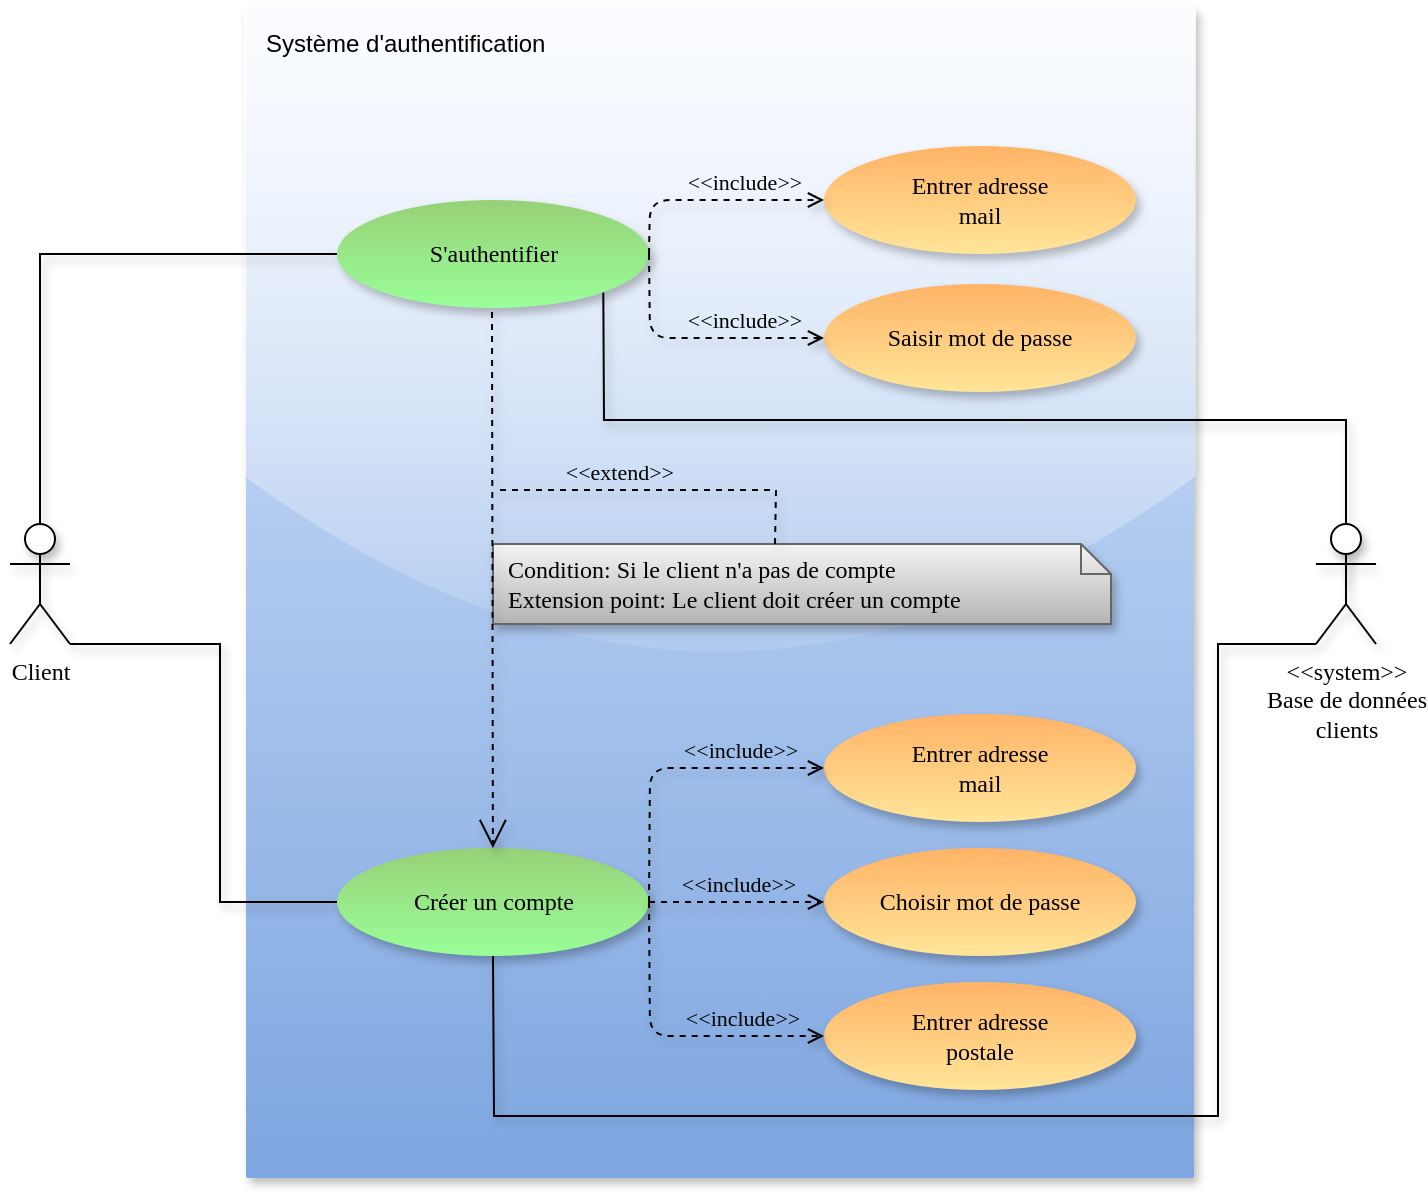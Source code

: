 <mxfile version="12.1.3" type="device" pages="1"><diagram id="nesC5a2nSdTbnS6XU3M4" name="Page-1"><mxGraphModel dx="1841" dy="545" grid="0" gridSize="10" guides="1" tooltips="1" connect="1" arrows="1" fold="1" page="0" pageScale="1" pageWidth="827" pageHeight="1169" math="0" shadow="0"><root><mxCell id="0"/><mxCell id="1" parent="0"/><mxCell id="ZeBJQP5Ula7Pz7etYBaZ-25" value="&lt;div&gt;Système d'authentification&lt;/div&gt;" style="points=[[0,0,0],[0.25,0,0],[0.5,0,0],[0.75,0,0],[1,0,0],[1,0.25,0],[1,0.5,0],[1,0.75,0],[1,1,0],[0.75,1,0],[0.5,1,0],[0.25,1,0],[0,1,0],[0,0.75,0],[0,0.5,0],[0,0.25,0]];rounded=1;absoluteArcSize=1;arcSize=2;html=1;strokeColor=none;gradientColor=#7ea6e0;shadow=1;dashed=0;fontSize=12;align=left;verticalAlign=top;spacing=10;spacingTop=-4;fillColor=#dae8fc;glass=1;" parent="1" vertex="1"><mxGeometry x="193" y="627" width="474" height="585" as="geometry"/></mxCell><mxCell id="ZeBJQP5Ula7Pz7etYBaZ-45" style="edgeStyle=none;rounded=0;orthogonalLoop=1;jettySize=auto;html=1;exitX=0.5;exitY=0;exitDx=0;exitDy=0;exitPerimeter=0;entryX=0;entryY=0.5;entryDx=0;entryDy=0;endArrow=none;endFill=0;fontFamily=Verdana;shadow=1;" parent="1" source="ZeBJQP5Ula7Pz7etYBaZ-26" target="ZeBJQP5Ula7Pz7etYBaZ-28" edge="1"><mxGeometry relative="1" as="geometry"><Array as="points"><mxPoint x="90" y="750"/></Array></mxGeometry></mxCell><mxCell id="ZeBJQP5Ula7Pz7etYBaZ-46" style="edgeStyle=none;rounded=0;orthogonalLoop=1;jettySize=auto;html=1;exitX=1;exitY=1;exitDx=0;exitDy=0;exitPerimeter=0;entryX=0;entryY=0.5;entryDx=0;entryDy=0;endArrow=none;endFill=0;fontFamily=Verdana;shadow=1;" parent="1" source="ZeBJQP5Ula7Pz7etYBaZ-26" target="ZeBJQP5Ula7Pz7etYBaZ-31" edge="1"><mxGeometry relative="1" as="geometry"><Array as="points"><mxPoint x="180" y="945"/><mxPoint x="180" y="1074"/></Array></mxGeometry></mxCell><mxCell id="ZeBJQP5Ula7Pz7etYBaZ-26" value="Client" style="shape=umlActor;verticalLabelPosition=bottom;labelBackgroundColor=none;verticalAlign=top;html=1;outlineConnect=0;rounded=1;shadow=1;glass=1;fontFamily=Verdana;" parent="1" vertex="1"><mxGeometry x="75" y="885" width="30" height="60" as="geometry"/></mxCell><mxCell id="ZeBJQP5Ula7Pz7etYBaZ-47" style="edgeStyle=none;rounded=0;orthogonalLoop=1;jettySize=auto;html=1;exitX=0.5;exitY=0.5;exitDx=0;exitDy=0;exitPerimeter=0;entryX=1;entryY=1;entryDx=0;entryDy=0;endArrow=none;endFill=0;fontFamily=Verdana;shadow=1;" parent="1" source="ZeBJQP5Ula7Pz7etYBaZ-27" target="ZeBJQP5Ula7Pz7etYBaZ-28" edge="1"><mxGeometry relative="1" as="geometry"><Array as="points"><mxPoint x="743" y="833"/><mxPoint x="372" y="833"/></Array></mxGeometry></mxCell><mxCell id="ZeBJQP5Ula7Pz7etYBaZ-48" style="edgeStyle=none;rounded=0;orthogonalLoop=1;jettySize=auto;html=1;exitX=0;exitY=1;exitDx=0;exitDy=0;exitPerimeter=0;entryX=0.5;entryY=1;entryDx=0;entryDy=0;endArrow=none;endFill=0;fontFamily=Verdana;shadow=1;" parent="1" source="ZeBJQP5Ula7Pz7etYBaZ-27" target="ZeBJQP5Ula7Pz7etYBaZ-31" edge="1"><mxGeometry relative="1" as="geometry"><Array as="points"><mxPoint x="679" y="945"/><mxPoint x="679" y="1181"/><mxPoint x="317" y="1181"/></Array></mxGeometry></mxCell><mxCell id="ZeBJQP5Ula7Pz7etYBaZ-27" value="&lt;div&gt;&amp;lt;&amp;lt;system&amp;gt;&amp;gt;&lt;/div&gt;&lt;div&gt;Base de données&lt;/div&gt;&lt;div&gt;clients&lt;br&gt;&lt;/div&gt;" style="shape=umlActor;verticalLabelPosition=bottom;labelBackgroundColor=none;verticalAlign=top;html=1;outlineConnect=0;rounded=1;shadow=1;glass=1;fontFamily=Verdana;" parent="1" vertex="1"><mxGeometry x="728" y="885" width="30" height="60" as="geometry"/></mxCell><mxCell id="ZeBJQP5Ula7Pz7etYBaZ-28" value="S'authentifier" style="ellipse;whiteSpace=wrap;html=1;rounded=1;shadow=1;glass=1;gradientColor=#99FF99;fillColor=#97D077;strokeColor=none;fontFamily=Verdana;" parent="1" vertex="1"><mxGeometry x="238.5" y="723" width="156" height="54" as="geometry"/></mxCell><mxCell id="ZeBJQP5Ula7Pz7etYBaZ-29" value="&lt;div&gt;Entrer adresse&lt;/div&gt;&lt;div&gt;mail&lt;br&gt;&lt;/div&gt;" style="ellipse;whiteSpace=wrap;html=1;rounded=1;shadow=1;glass=1;gradientColor=#FFE599;fillColor=#FFB366;strokeColor=none;fontFamily=Verdana;" parent="1" vertex="1"><mxGeometry x="482" y="696" width="156" height="54" as="geometry"/></mxCell><mxCell id="ZeBJQP5Ula7Pz7etYBaZ-30" value="Saisir mot de passe" style="ellipse;whiteSpace=wrap;html=1;rounded=1;shadow=1;glass=1;gradientColor=#FFE599;fillColor=#FFB366;strokeColor=none;fontFamily=Verdana;" parent="1" vertex="1"><mxGeometry x="482" y="765" width="156" height="54" as="geometry"/></mxCell><mxCell id="ZeBJQP5Ula7Pz7etYBaZ-31" value="Créer un compte" style="ellipse;whiteSpace=wrap;html=1;rounded=1;shadow=1;glass=1;gradientColor=#99FF99;fillColor=#97D077;strokeColor=none;fontFamily=Verdana;" parent="1" vertex="1"><mxGeometry x="238.5" y="1047" width="156" height="54" as="geometry"/></mxCell><mxCell id="ZeBJQP5Ula7Pz7etYBaZ-35" value="Condition: Si le client n'a pas de compte&#xA;Extension point: Le client doit créer un compte" style="shape=note;size=15;spacingLeft=5;align=left;whiteSpace=wrap;rounded=1;shadow=1;glass=1;labelBackgroundColor=none;fillColor=#f5f5f5;gradientColor=#b3b3b3;fontFamily=Verdana;strokeColor=#666666;" parent="1" vertex="1"><mxGeometry x="316.5" y="895" width="309" height="40" as="geometry"/></mxCell><mxCell id="ZeBJQP5Ula7Pz7etYBaZ-36" value="&amp;lt;&amp;lt;extend&amp;gt;&amp;gt;" style="align=right;html=1;verticalAlign=bottom;rounded=0;labelBackgroundColor=none;endArrow=open;endSize=12;dashed=1;fontFamily=Verdana;shadow=1;" parent="1" target="ZeBJQP5Ula7Pz7etYBaZ-31" edge="1"><mxGeometry x="-0.335" y="92" relative="1" as="geometry"><mxPoint x="638" y="1231" as="targetPoint"/><mxPoint x="316" y="779" as="sourcePoint"/><mxPoint as="offset"/></mxGeometry></mxCell><mxCell id="ZeBJQP5Ula7Pz7etYBaZ-37" value="" style="edgeStyle=none;html=1;endArrow=none;rounded=0;labelBackgroundColor=none;dashed=1;exitX=0;exitY=0;fontFamily=Verdana;exitDx=141;exitDy=0;exitPerimeter=0;shadow=1;" parent="1" source="ZeBJQP5Ula7Pz7etYBaZ-35" edge="1"><mxGeometry relative="1" as="geometry"><mxPoint x="320" y="868" as="targetPoint"/><Array as="points"><mxPoint x="458" y="868"/></Array></mxGeometry></mxCell><mxCell id="ZeBJQP5Ula7Pz7etYBaZ-5" value="&lt;div&gt;Entrer adresse&lt;/div&gt;&lt;div&gt;mail&lt;br&gt;&lt;/div&gt;" style="ellipse;whiteSpace=wrap;html=1;rounded=1;shadow=1;glass=1;gradientColor=#FFE599;fillColor=#FFB366;strokeColor=none;fontFamily=Verdana;" parent="1" vertex="1"><mxGeometry x="482" y="980" width="156" height="54" as="geometry"/></mxCell><mxCell id="ZeBJQP5Ula7Pz7etYBaZ-6" value="Choisir mot de passe" style="ellipse;whiteSpace=wrap;html=1;rounded=1;shadow=1;glass=1;gradientColor=#FFE599;fillColor=#FFB366;strokeColor=none;fontFamily=Verdana;" parent="1" vertex="1"><mxGeometry x="482" y="1047" width="156" height="54" as="geometry"/></mxCell><mxCell id="ZeBJQP5Ula7Pz7etYBaZ-7" value="&lt;div&gt;Entrer adresse &lt;br&gt;&lt;/div&gt;&lt;div&gt;postale&lt;br&gt;&lt;/div&gt;" style="ellipse;whiteSpace=wrap;html=1;rounded=1;shadow=1;glass=1;gradientColor=#FFE599;fillColor=#FFB366;strokeColor=none;fontFamily=Verdana;" parent="1" vertex="1"><mxGeometry x="482" y="1114" width="156" height="54" as="geometry"/></mxCell><mxCell id="ZeBJQP5Ula7Pz7etYBaZ-40" value="&amp;lt;&amp;lt;include&amp;gt;&amp;gt;" style="edgeStyle=none;html=1;endArrow=open;verticalAlign=bottom;dashed=1;labelBackgroundColor=none;fontFamily=Verdana;exitX=1;exitY=0.5;exitDx=0;exitDy=0;entryX=0;entryY=0.5;entryDx=0;entryDy=0;shadow=1;" parent="1" source="ZeBJQP5Ula7Pz7etYBaZ-28" target="ZeBJQP5Ula7Pz7etYBaZ-29" edge="1"><mxGeometry x="0.298" width="160" relative="1" as="geometry"><mxPoint x="-40" y="1236" as="sourcePoint"/><mxPoint x="120" y="1236" as="targetPoint"/><Array as="points"><mxPoint x="395" y="723"/></Array><mxPoint as="offset"/></mxGeometry></mxCell><mxCell id="ZeBJQP5Ula7Pz7etYBaZ-41" value="&amp;lt;&amp;lt;include&amp;gt;&amp;gt;" style="edgeStyle=none;html=1;endArrow=open;verticalAlign=bottom;dashed=1;labelBackgroundColor=none;fontFamily=Verdana;exitX=1;exitY=0.5;exitDx=0;exitDy=0;entryX=0;entryY=0.5;entryDx=0;entryDy=0;shadow=1;" parent="1" source="ZeBJQP5Ula7Pz7etYBaZ-28" target="ZeBJQP5Ula7Pz7etYBaZ-30" edge="1"><mxGeometry x="0.38" width="160" relative="1" as="geometry"><mxPoint x="-47" y="1265" as="sourcePoint"/><mxPoint x="113" y="1265" as="targetPoint"/><Array as="points"><mxPoint x="395" y="792"/></Array><mxPoint as="offset"/></mxGeometry></mxCell><mxCell id="ZeBJQP5Ula7Pz7etYBaZ-42" value="&amp;lt;&amp;lt;include&amp;gt;&amp;gt;" style="edgeStyle=none;html=1;endArrow=open;verticalAlign=bottom;dashed=1;labelBackgroundColor=none;fontFamily=Verdana;exitX=1;exitY=0.5;exitDx=0;exitDy=0;entryX=0;entryY=0.5;entryDx=0;entryDy=0;shadow=1;" parent="1" source="ZeBJQP5Ula7Pz7etYBaZ-31" target="ZeBJQP5Ula7Pz7etYBaZ-5" edge="1"><mxGeometry x="0.455" width="160" relative="1" as="geometry"><mxPoint x="-54" y="1294" as="sourcePoint"/><mxPoint x="106" y="1294" as="targetPoint"/><Array as="points"><mxPoint x="395" y="1007"/></Array><mxPoint as="offset"/></mxGeometry></mxCell><mxCell id="ZeBJQP5Ula7Pz7etYBaZ-43" value="&amp;lt;&amp;lt;include&amp;gt;&amp;gt;" style="edgeStyle=none;html=1;endArrow=open;verticalAlign=bottom;dashed=1;labelBackgroundColor=none;fontFamily=Verdana;exitX=1;exitY=0.5;exitDx=0;exitDy=0;entryX=0;entryY=0.5;entryDx=0;entryDy=0;shadow=1;" parent="1" source="ZeBJQP5Ula7Pz7etYBaZ-31" target="ZeBJQP5Ula7Pz7etYBaZ-6" edge="1"><mxGeometry width="160" relative="1" as="geometry"><mxPoint x="-61" y="1323" as="sourcePoint"/><mxPoint x="99" y="1323" as="targetPoint"/></mxGeometry></mxCell><mxCell id="ZeBJQP5Ula7Pz7etYBaZ-44" value="&amp;lt;&amp;lt;include&amp;gt;&amp;gt;" style="edgeStyle=none;html=1;endArrow=open;verticalAlign=bottom;dashed=1;labelBackgroundColor=none;fontFamily=Verdana;exitX=1;exitY=0.5;exitDx=0;exitDy=0;entryX=0;entryY=0.5;entryDx=0;entryDy=0;shadow=1;" parent="1" source="ZeBJQP5Ula7Pz7etYBaZ-31" target="ZeBJQP5Ula7Pz7etYBaZ-7" edge="1"><mxGeometry x="0.468" width="160" relative="1" as="geometry"><mxPoint x="-68" y="1352" as="sourcePoint"/><mxPoint x="92" y="1352" as="targetPoint"/><Array as="points"><mxPoint x="395" y="1141"/></Array><mxPoint as="offset"/></mxGeometry></mxCell></root></mxGraphModel></diagram></mxfile>